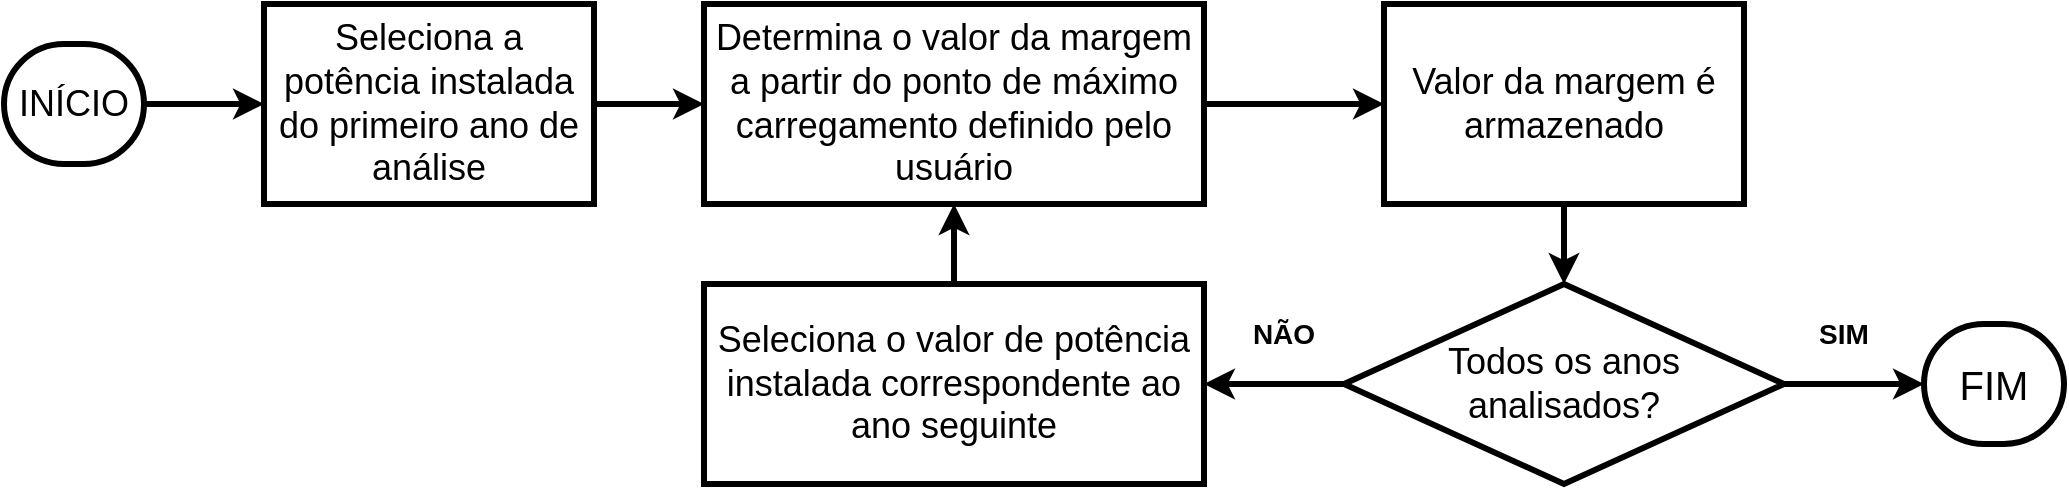 <mxfile>
    <diagram id="v7DR3OZrTKcgggxZ--NC" name="Page-1">
        <mxGraphModel dx="403" dy="1567" grid="1" gridSize="10" guides="1" tooltips="1" connect="1" arrows="1" fold="1" page="1" pageScale="1" pageWidth="850" pageHeight="1100" math="0" shadow="0">
            <root>
                <mxCell id="0"/>
                <mxCell id="1" parent="0"/>
                <mxCell id="57" style="edgeStyle=none;html=1;exitX=1;exitY=0.5;exitDx=0;exitDy=0;entryX=0;entryY=0.5;entryDx=0;entryDy=0;strokeWidth=3;" parent="1" source="24" target="30" edge="1">
                    <mxGeometry relative="1" as="geometry"/>
                </mxCell>
                <mxCell id="24" value="&lt;font style=&quot;font-size: 18px;&quot;&gt;INÍCIO&lt;/font&gt;" style="rounded=1;whiteSpace=wrap;html=1;arcSize=50;strokeWidth=3;fontSize=14;" parent="1" vertex="1">
                    <mxGeometry x="190" y="-90" width="70" height="60" as="geometry"/>
                </mxCell>
                <mxCell id="86" value="" style="edgeStyle=none;html=1;strokeWidth=3;" parent="1" source="30" target="70" edge="1">
                    <mxGeometry relative="1" as="geometry"/>
                </mxCell>
                <mxCell id="30" value="&lt;span style=&quot;font-size: 18px;&quot;&gt;Seleciona a potência instalada do primeiro ano de análise&lt;/span&gt;" style="rounded=0;whiteSpace=wrap;html=1;strokeWidth=3;fontSize=14;" parent="1" vertex="1">
                    <mxGeometry x="320" y="-110" width="165" height="100" as="geometry"/>
                </mxCell>
                <mxCell id="49" style="edgeStyle=none;html=1;exitX=1;exitY=0.5;exitDx=0;exitDy=0;entryX=0;entryY=0.5;entryDx=0;entryDy=0;strokeWidth=3;" parent="1" source="43" target="48" edge="1">
                    <mxGeometry relative="1" as="geometry"/>
                </mxCell>
                <mxCell id="80" style="edgeStyle=none;html=1;exitX=0;exitY=0.5;exitDx=0;exitDy=0;entryX=1;entryY=0.5;entryDx=0;entryDy=0;strokeWidth=3;" parent="1" source="43" target="78" edge="1">
                    <mxGeometry relative="1" as="geometry"/>
                </mxCell>
                <mxCell id="43" value="&lt;font style=&quot;font-size: 18px;&quot;&gt;Todos os anos&lt;br&gt;analisados?&lt;/font&gt;" style="rhombus;whiteSpace=wrap;html=1;strokeWidth=3;fontSize=14;" parent="1" vertex="1">
                    <mxGeometry x="860" y="30" width="220" height="100" as="geometry"/>
                </mxCell>
                <mxCell id="48" value="&lt;font style=&quot;font-size: 20px;&quot;&gt;FIM&lt;/font&gt;" style="rounded=1;whiteSpace=wrap;html=1;arcSize=50;strokeWidth=3;fontSize=14;" parent="1" vertex="1">
                    <mxGeometry x="1150" y="50" width="70" height="60" as="geometry"/>
                </mxCell>
                <mxCell id="90" value="" style="edgeStyle=none;html=1;strokeWidth=3;" parent="1" source="70" target="89" edge="1">
                    <mxGeometry relative="1" as="geometry"/>
                </mxCell>
                <mxCell id="70" value="&lt;font style=&quot;font-size: 18px;&quot;&gt;Determina o valor da margem a partir do ponto de máximo carregamento&amp;nbsp;definido pelo usuário&lt;/font&gt;" style="rounded=0;whiteSpace=wrap;html=1;strokeWidth=3;fontSize=14;" parent="1" vertex="1">
                    <mxGeometry x="540" y="-110" width="250" height="100" as="geometry"/>
                </mxCell>
                <mxCell id="77" value="NÃO" style="text;strokeColor=none;align=center;fillColor=none;html=1;verticalAlign=middle;whiteSpace=wrap;rounded=0;fontStyle=1;fontSize=14;" parent="1" vertex="1">
                    <mxGeometry x="800" y="40" width="60" height="30" as="geometry"/>
                </mxCell>
                <mxCell id="85" value="" style="edgeStyle=none;html=1;strokeWidth=3;" parent="1" source="78" target="70" edge="1">
                    <mxGeometry relative="1" as="geometry"/>
                </mxCell>
                <mxCell id="78" value="&lt;font style=&quot;font-size: 18px;&quot;&gt;Seleciona o valor de potência instalada correspondente ao ano seguinte&lt;/font&gt;" style="rounded=0;whiteSpace=wrap;html=1;strokeWidth=3;fontSize=14;" parent="1" vertex="1">
                    <mxGeometry x="540" y="30" width="250" height="100" as="geometry"/>
                </mxCell>
                <mxCell id="88" value="SIM" style="text;strokeColor=none;align=center;fillColor=none;html=1;verticalAlign=middle;whiteSpace=wrap;rounded=0;fontStyle=1;fontSize=14;" parent="1" vertex="1">
                    <mxGeometry x="1080" y="40" width="60" height="30" as="geometry"/>
                </mxCell>
                <mxCell id="91" value="" style="edgeStyle=none;html=1;strokeWidth=3;" parent="1" source="89" target="43" edge="1">
                    <mxGeometry relative="1" as="geometry"/>
                </mxCell>
                <mxCell id="89" value="&lt;span style=&quot;font-size: 18px;&quot;&gt;Valor da margem é armazenado&lt;/span&gt;" style="rounded=0;whiteSpace=wrap;html=1;strokeWidth=3;fontSize=14;" parent="1" vertex="1">
                    <mxGeometry x="880" y="-110" width="180" height="100" as="geometry"/>
                </mxCell>
            </root>
        </mxGraphModel>
    </diagram>
</mxfile>